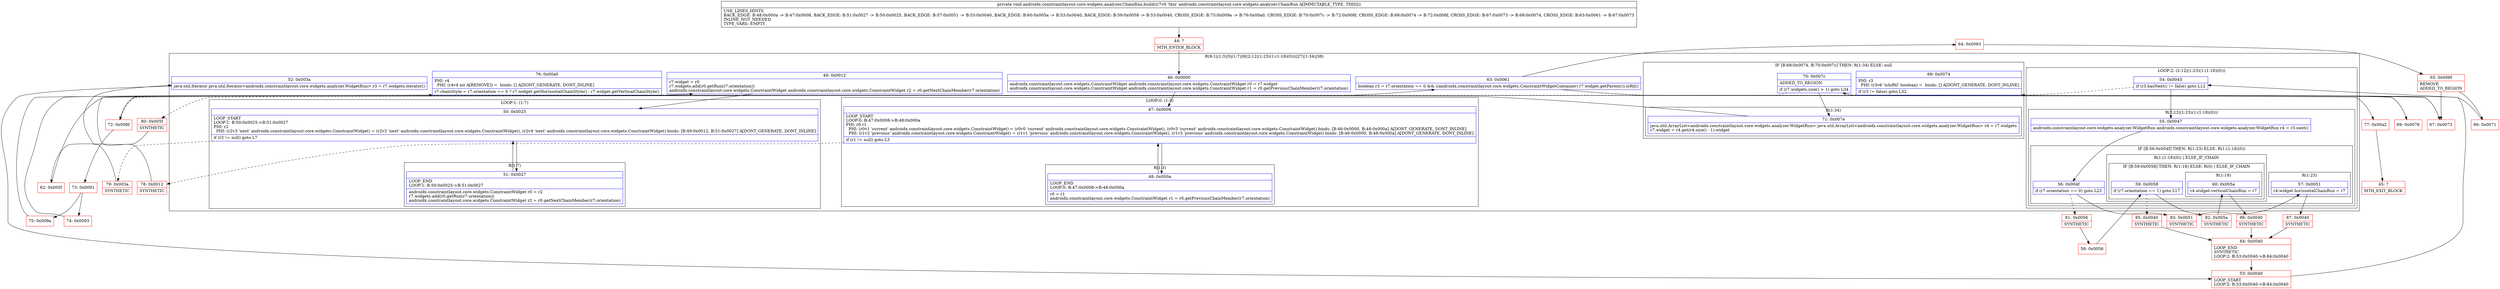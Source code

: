 digraph "CFG forandroidx.constraintlayout.core.widgets.analyzer.ChainRun.build()V" {
subgraph cluster_Region_1444135885 {
label = "R(9:1|(1:3)|5|(1:7)|9|(2:12|(1:23)(1:(1:18)(0)))|27|(1:34)|38)";
node [shape=record,color=blue];
Node_46 [shape=record,label="{46\:\ 0x0000|androidx.constraintlayout.core.widgets.ConstraintWidget androidx.constraintlayout.core.widgets.ConstraintWidget r0 = r7.widget\landroidx.constraintlayout.core.widgets.ConstraintWidget androidx.constraintlayout.core.widgets.ConstraintWidget r1 = r0.getPreviousChainMember(r7.orientation)\l}"];
subgraph cluster_LoopRegion_1812975880 {
label = "LOOP:0: (1:3)";
node [shape=record,color=blue];
Node_47 [shape=record,label="{47\:\ 0x0008|LOOP_START\lLOOP:0: B:47:0x0008\-\>B:48:0x000a\lPHI: r0 r1 \l  PHI: (r0v1 'current' androidx.constraintlayout.core.widgets.ConstraintWidget) = (r0v0 'current' androidx.constraintlayout.core.widgets.ConstraintWidget), (r0v3 'current' androidx.constraintlayout.core.widgets.ConstraintWidget) binds: [B:46:0x0000, B:48:0x000a] A[DONT_GENERATE, DONT_INLINE]\l  PHI: (r1v2 'previous' androidx.constraintlayout.core.widgets.ConstraintWidget) = (r1v1 'previous' androidx.constraintlayout.core.widgets.ConstraintWidget), (r1v3 'previous' androidx.constraintlayout.core.widgets.ConstraintWidget) binds: [B:46:0x0000, B:48:0x000a] A[DONT_GENERATE, DONT_INLINE]\l|if (r1 != null) goto L3\l}"];
subgraph cluster_Region_1338331355 {
label = "R(1:3)";
node [shape=record,color=blue];
Node_48 [shape=record,label="{48\:\ 0x000a|LOOP_END\lLOOP:0: B:47:0x0008\-\>B:48:0x000a\l|r0 = r1\landroidx.constraintlayout.core.widgets.ConstraintWidget r1 = r0.getPreviousChainMember(r7.orientation)\l}"];
}
}
Node_49 [shape=record,label="{49\:\ 0x0012|r7.widget = r0\lr7.widgets.add(r0.getRun(r7.orientation))\landroidx.constraintlayout.core.widgets.ConstraintWidget androidx.constraintlayout.core.widgets.ConstraintWidget r2 = r0.getNextChainMember(r7.orientation)\l}"];
subgraph cluster_LoopRegion_215521980 {
label = "LOOP:1: (1:7)";
node [shape=record,color=blue];
Node_50 [shape=record,label="{50\:\ 0x0025|LOOP_START\lLOOP:1: B:50:0x0025\-\>B:51:0x0027\lPHI: r2 \l  PHI: (r2v3 'next' androidx.constraintlayout.core.widgets.ConstraintWidget) = (r2v2 'next' androidx.constraintlayout.core.widgets.ConstraintWidget), (r2v4 'next' androidx.constraintlayout.core.widgets.ConstraintWidget) binds: [B:49:0x0012, B:51:0x0027] A[DONT_GENERATE, DONT_INLINE]\l|if (r2 != null) goto L7\l}"];
subgraph cluster_Region_1151149129 {
label = "R(1:7)";
node [shape=record,color=blue];
Node_51 [shape=record,label="{51\:\ 0x0027|LOOP_END\lLOOP:1: B:50:0x0025\-\>B:51:0x0027\l|androidx.constraintlayout.core.widgets.ConstraintWidget r0 = r2\lr7.widgets.add(r0.getRun(r7.orientation))\landroidx.constraintlayout.core.widgets.ConstraintWidget r2 = r0.getNextChainMember(r7.orientation)\l}"];
}
}
Node_52 [shape=record,label="{52\:\ 0x003a|java.util.Iterator java.util.Iterator\<androidx.constraintlayout.core.widgets.analyzer.WidgetRun\> r3 = r7.widgets.iterator()\l}"];
subgraph cluster_LoopRegion_1778270324 {
label = "LOOP:2: (2:12|(1:23)(1:(1:18)(0)))";
node [shape=record,color=blue];
Node_54 [shape=record,label="{54\:\ 0x0045|if (r3.hasNext() != false) goto L12\l}"];
subgraph cluster_Region_2079017938 {
label = "R(2:12|(1:23)(1:(1:18)(0)))";
node [shape=record,color=blue];
Node_55 [shape=record,label="{55\:\ 0x0047|androidx.constraintlayout.core.widgets.analyzer.WidgetRun androidx.constraintlayout.core.widgets.analyzer.WidgetRun r4 = r3.next()\l}"];
subgraph cluster_IfRegion_1028321702 {
label = "IF [B:56:0x004f] THEN: R(1:23) ELSE: R(1:(1:18)(0))";
node [shape=record,color=blue];
Node_56 [shape=record,label="{56\:\ 0x004f|if (r7.orientation == 0) goto L22\l}"];
subgraph cluster_Region_98235600 {
label = "R(1:23)";
node [shape=record,color=blue];
Node_57 [shape=record,label="{57\:\ 0x0051|r4.widget.horizontalChainRun = r7\l}"];
}
subgraph cluster_Region_110406792 {
label = "R(1:(1:18)(0)) | ELSE_IF_CHAIN\l";
node [shape=record,color=blue];
subgraph cluster_IfRegion_166277914 {
label = "IF [B:59:0x0058] THEN: R(1:18) ELSE: R(0) | ELSE_IF_CHAIN\l";
node [shape=record,color=blue];
Node_59 [shape=record,label="{59\:\ 0x0058|if (r7.orientation == 1) goto L17\l}"];
subgraph cluster_Region_609131106 {
label = "R(1:18)";
node [shape=record,color=blue];
Node_60 [shape=record,label="{60\:\ 0x005a|r4.widget.verticalChainRun = r7\l}"];
}
subgraph cluster_Region_1992907554 {
label = "R(0)";
node [shape=record,color=blue];
}
}
}
}
}
}
Node_63 [shape=record,label="{63\:\ 0x0061|boolean r3 = r7.orientation == 0 && ((androidx.constraintlayout.core.widgets.ConstraintWidgetContainer) r7.widget.getParent()).isRtl()\l}"];
subgraph cluster_IfRegion_1450809226 {
label = "IF [B:68:0x0074, B:70:0x007c] THEN: R(1:34) ELSE: null";
node [shape=record,color=blue];
Node_68 [shape=record,label="{68\:\ 0x0074|PHI: r3 \l  PHI: (r3v6 'isInRtl' boolean) =  binds: [] A[DONT_GENERATE, DONT_INLINE]\l|if (r3 != false) goto L32\l}"];
Node_70 [shape=record,label="{70\:\ 0x007c|ADDED_TO_REGION\l|if (r7.widgets.size() \> 1) goto L34\l}"];
subgraph cluster_Region_507308675 {
label = "R(1:34)";
node [shape=record,color=blue];
Node_71 [shape=record,label="{71\:\ 0x007e|java.util.ArrayList\<androidx.constraintlayout.core.widgets.analyzer.WidgetRun\> java.util.ArrayList\<androidx.constraintlayout.core.widgets.analyzer.WidgetRun\> r4 = r7.widgets\lr7.widget = r4.get(r4.size() \- 1).widget\l}"];
}
}
Node_76 [shape=record,label="{76\:\ 0x00a0|PHI: r4 \l  PHI: (r4v4 int A[REMOVE]) =  binds: [] A[DONT_GENERATE, DONT_INLINE]\l|r7.chainStyle = r7.orientation == 0 ? r7.widget.getHorizontalChainStyle() : r7.widget.getVerticalChainStyle()\l}"];
}
Node_44 [shape=record,color=red,label="{44\:\ ?|MTH_ENTER_BLOCK\l}"];
Node_78 [shape=record,color=red,label="{78\:\ 0x0012|SYNTHETIC\l}"];
Node_79 [shape=record,color=red,label="{79\:\ 0x003a|SYNTHETIC\l}"];
Node_53 [shape=record,color=red,label="{53\:\ 0x0040|LOOP_START\lLOOP:2: B:53:0x0040\-\>B:84:0x0040\l}"];
Node_81 [shape=record,color=red,label="{81\:\ 0x0056|SYNTHETIC\l}"];
Node_58 [shape=record,color=red,label="{58\:\ 0x0056}"];
Node_82 [shape=record,color=red,label="{82\:\ 0x005a|SYNTHETIC\l}"];
Node_86 [shape=record,color=red,label="{86\:\ 0x0040|SYNTHETIC\l}"];
Node_84 [shape=record,color=red,label="{84\:\ 0x0040|LOOP_END\lSYNTHETIC\lLOOP:2: B:53:0x0040\-\>B:84:0x0040\l}"];
Node_85 [shape=record,color=red,label="{85\:\ 0x0040|SYNTHETIC\l}"];
Node_83 [shape=record,color=red,label="{83\:\ 0x0051|SYNTHETIC\l}"];
Node_87 [shape=record,color=red,label="{87\:\ 0x0040|SYNTHETIC\l}"];
Node_80 [shape=record,color=red,label="{80\:\ 0x005f|SYNTHETIC\l}"];
Node_62 [shape=record,color=red,label="{62\:\ 0x005f}"];
Node_64 [shape=record,color=red,label="{64\:\ 0x0063}"];
Node_65 [shape=record,color=red,label="{65\:\ 0x006f|REMOVE\lADDED_TO_REGION\l}"];
Node_66 [shape=record,color=red,label="{66\:\ 0x0071}"];
Node_69 [shape=record,color=red,label="{69\:\ 0x0076}"];
Node_72 [shape=record,color=red,label="{72\:\ 0x008f}"];
Node_73 [shape=record,color=red,label="{73\:\ 0x0091}"];
Node_74 [shape=record,color=red,label="{74\:\ 0x0093}"];
Node_77 [shape=record,color=red,label="{77\:\ 0x00a2}"];
Node_45 [shape=record,color=red,label="{45\:\ ?|MTH_EXIT_BLOCK\l}"];
Node_75 [shape=record,color=red,label="{75\:\ 0x009a}"];
Node_67 [shape=record,color=red,label="{67\:\ 0x0073}"];
MethodNode[shape=record,label="{private void androidx.constraintlayout.core.widgets.analyzer.ChainRun.build((r7v0 'this' androidx.constraintlayout.core.widgets.analyzer.ChainRun A[IMMUTABLE_TYPE, THIS]))  | USE_LINES_HINTS\lBACK_EDGE: B:48:0x000a \-\> B:47:0x0008, BACK_EDGE: B:51:0x0027 \-\> B:50:0x0025, BACK_EDGE: B:57:0x0051 \-\> B:53:0x0040, BACK_EDGE: B:60:0x005a \-\> B:53:0x0040, BACK_EDGE: B:59:0x0058 \-\> B:53:0x0040, CROSS_EDGE: B:75:0x009a \-\> B:76:0x00a0, CROSS_EDGE: B:70:0x007c \-\> B:72:0x008f, CROSS_EDGE: B:68:0x0074 \-\> B:72:0x008f, CROSS_EDGE: B:67:0x0073 \-\> B:68:0x0074, CROSS_EDGE: B:63:0x0061 \-\> B:67:0x0073\lINLINE_NOT_NEEDED\lTYPE_VARS: EMPTY\l}"];
MethodNode -> Node_44;Node_46 -> Node_47;
Node_47 -> Node_48;
Node_47 -> Node_78[style=dashed];
Node_48 -> Node_47;
Node_49 -> Node_50;
Node_50 -> Node_51;
Node_50 -> Node_79[style=dashed];
Node_51 -> Node_50;
Node_52 -> Node_53;
Node_54 -> Node_55;
Node_54 -> Node_80[style=dashed];
Node_55 -> Node_56;
Node_56 -> Node_81[style=dashed];
Node_56 -> Node_83;
Node_57 -> Node_87;
Node_59 -> Node_82;
Node_59 -> Node_85[style=dashed];
Node_60 -> Node_86;
Node_63 -> Node_64;
Node_63 -> Node_67;
Node_68 -> Node_69;
Node_68 -> Node_72[style=dashed];
Node_70 -> Node_71;
Node_70 -> Node_72[style=dashed];
Node_71 -> Node_72;
Node_76 -> Node_77;
Node_44 -> Node_46;
Node_78 -> Node_49;
Node_79 -> Node_52;
Node_53 -> Node_54;
Node_81 -> Node_58;
Node_58 -> Node_59;
Node_82 -> Node_60;
Node_86 -> Node_84;
Node_84 -> Node_53;
Node_85 -> Node_84;
Node_83 -> Node_57;
Node_87 -> Node_84;
Node_80 -> Node_62;
Node_62 -> Node_63;
Node_64 -> Node_65;
Node_65 -> Node_66;
Node_65 -> Node_67;
Node_66 -> Node_68;
Node_69 -> Node_70;
Node_72 -> Node_73;
Node_73 -> Node_74;
Node_73 -> Node_75;
Node_74 -> Node_76;
Node_77 -> Node_45;
Node_75 -> Node_76;
Node_67 -> Node_68;
}

